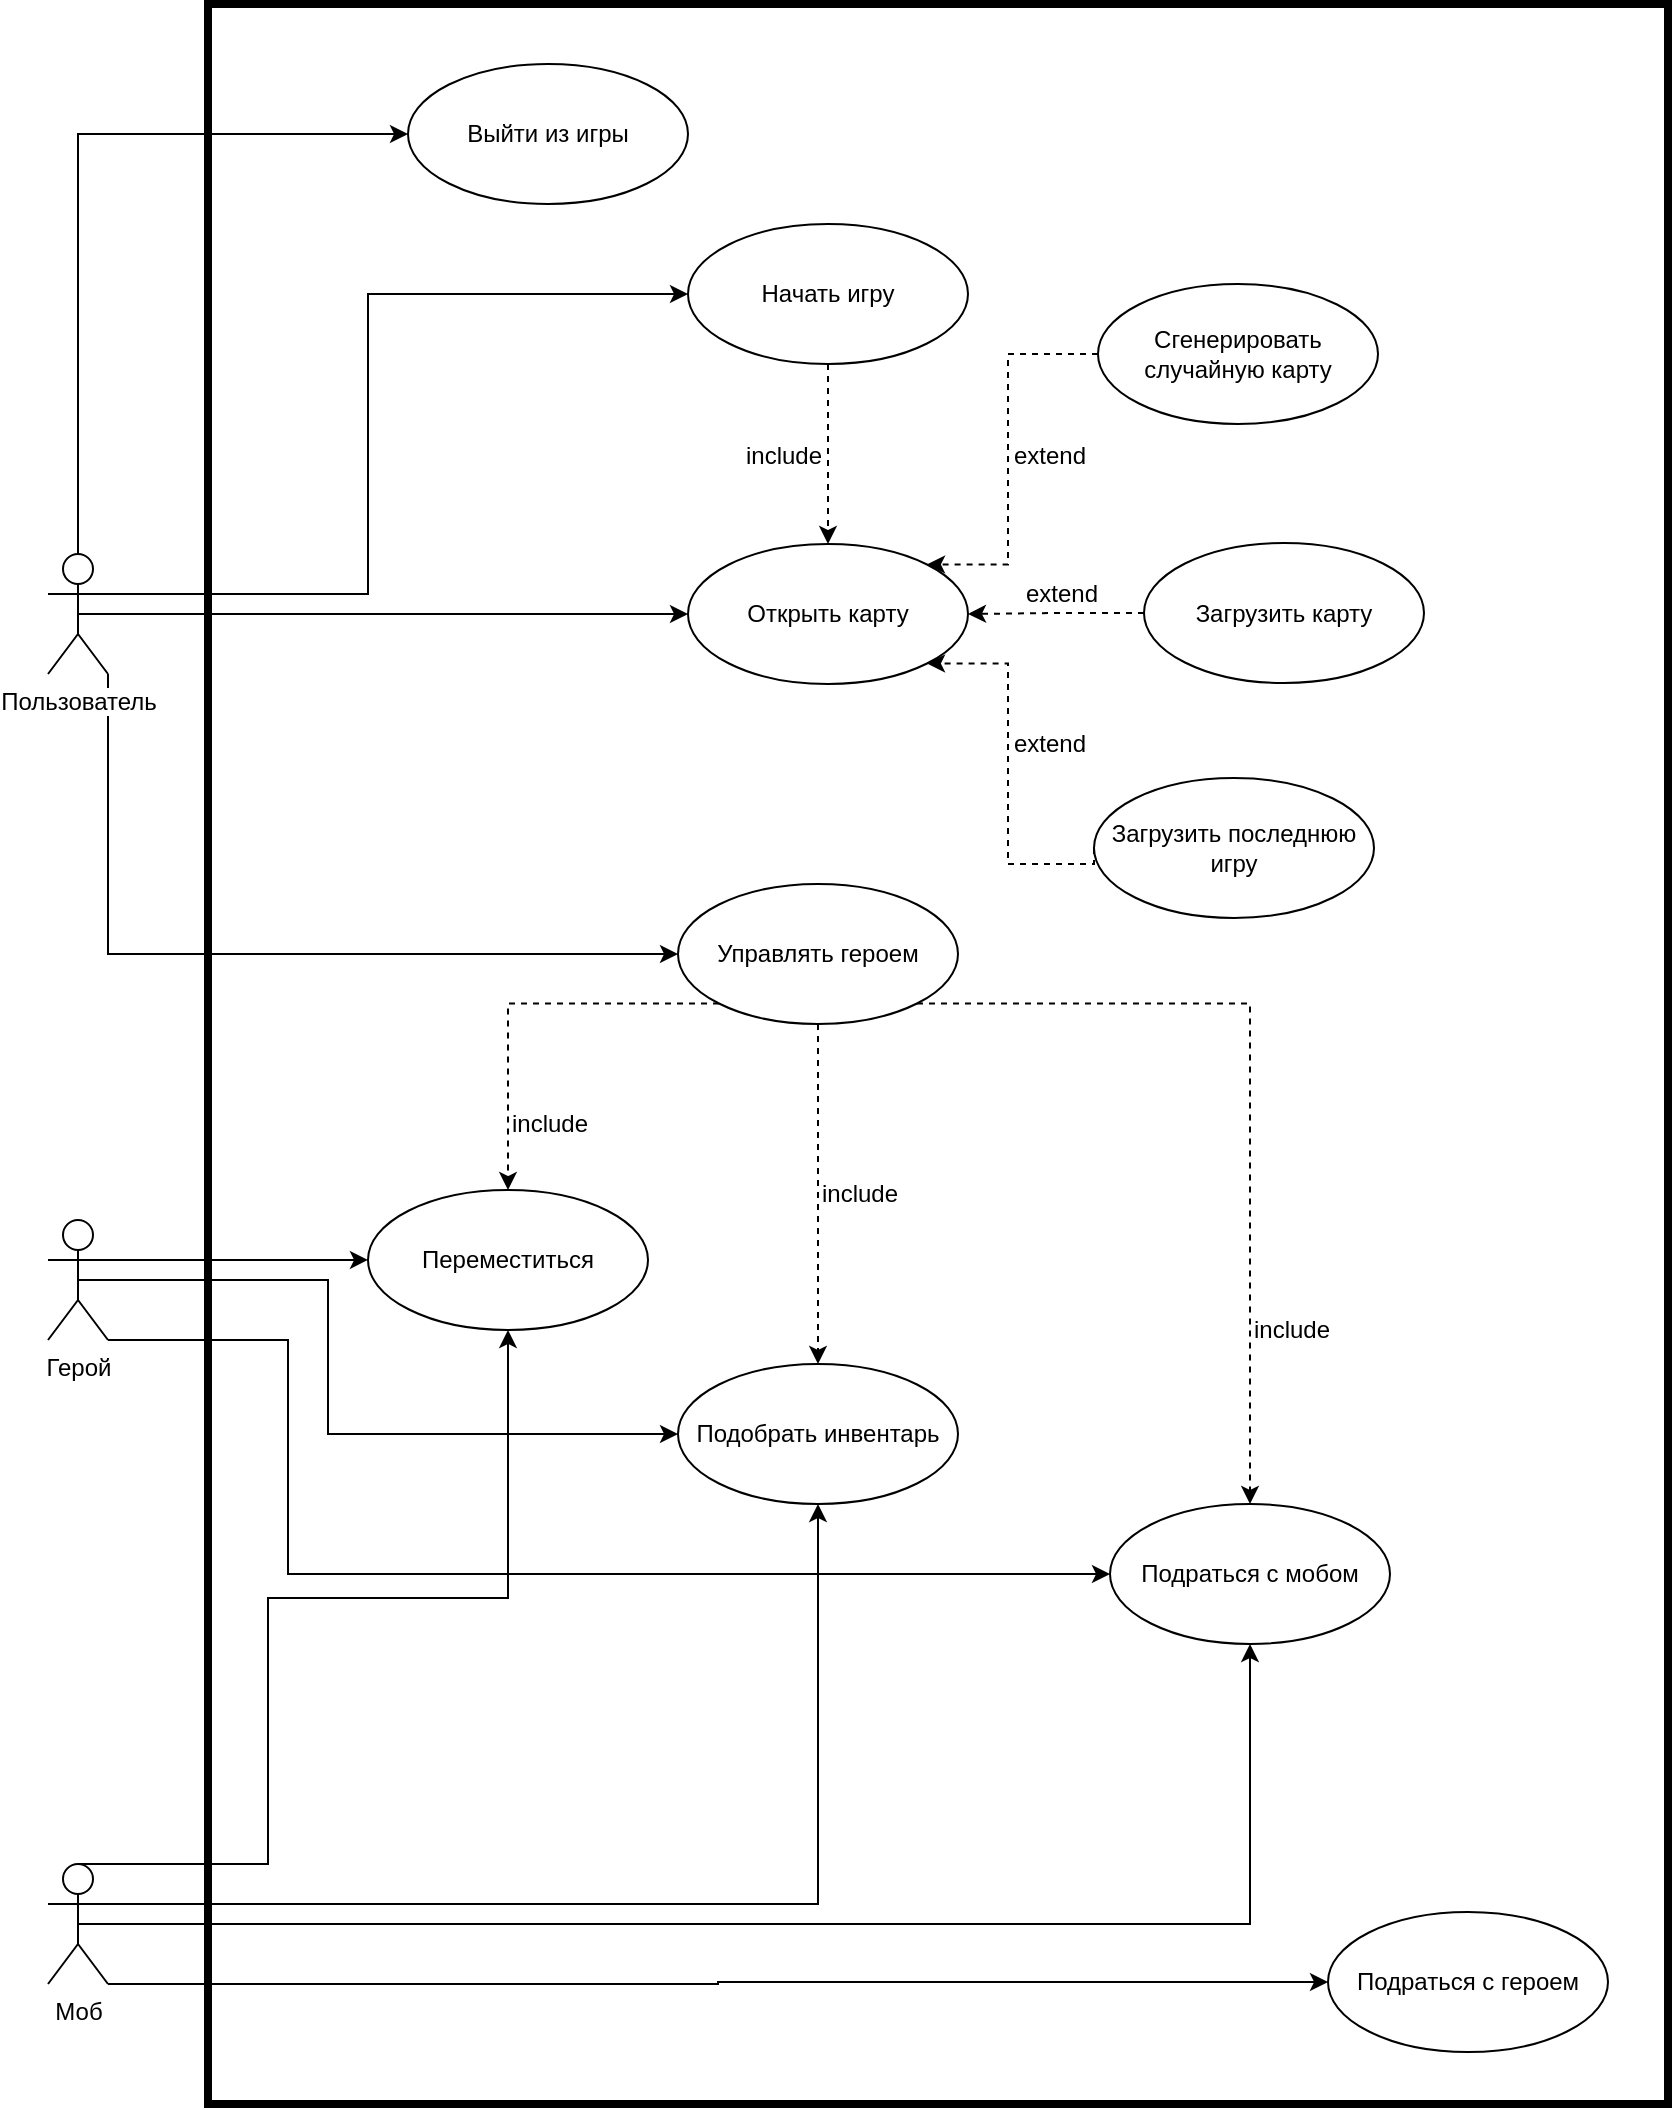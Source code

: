 <mxfile version="10.7.9" type="device"><diagram id="pj-K7wflSxXthYhxRBKL" name="Page-1"><mxGraphModel dx="2154" dy="1947" grid="1" gridSize="10" guides="1" tooltips="1" connect="1" arrows="1" fold="1" page="1" pageScale="1" pageWidth="827" pageHeight="1169" math="0" shadow="0"><root><mxCell id="0"/><mxCell id="1" parent="0"/><mxCell id="JGLZYxaDr8coj9kzpkR--42" style="edgeStyle=orthogonalEdgeStyle;rounded=0;orthogonalLoop=1;jettySize=auto;html=1;exitX=1;exitY=0.333;exitDx=0;exitDy=0;exitPerimeter=0;" parent="1" source="JGLZYxaDr8coj9kzpkR--1" target="JGLZYxaDr8coj9kzpkR--19" edge="1"><mxGeometry relative="1" as="geometry"><Array as="points"><mxPoint x="70" y="75"/><mxPoint x="70" y="-75"/></Array></mxGeometry></mxCell><mxCell id="giA-H3ustpqe0j80pSH7-3" style="edgeStyle=orthogonalEdgeStyle;rounded=0;orthogonalLoop=1;jettySize=auto;html=1;exitX=0.5;exitY=0.5;exitDx=0;exitDy=0;exitPerimeter=0;entryX=0;entryY=0.5;entryDx=0;entryDy=0;" parent="1" source="JGLZYxaDr8coj9kzpkR--1" target="JGLZYxaDr8coj9kzpkR--4" edge="1"><mxGeometry relative="1" as="geometry"/></mxCell><mxCell id="giA-H3ustpqe0j80pSH7-13" style="edgeStyle=orthogonalEdgeStyle;rounded=0;orthogonalLoop=1;jettySize=auto;html=1;exitX=0.5;exitY=0;exitDx=0;exitDy=0;exitPerimeter=0;entryX=0;entryY=0.5;entryDx=0;entryDy=0;" parent="1" source="JGLZYxaDr8coj9kzpkR--1" target="JGLZYxaDr8coj9kzpkR--5" edge="1"><mxGeometry relative="1" as="geometry"/></mxCell><mxCell id="giA-H3ustpqe0j80pSH7-16" style="edgeStyle=orthogonalEdgeStyle;rounded=0;orthogonalLoop=1;jettySize=auto;html=1;exitX=1;exitY=1;exitDx=0;exitDy=0;exitPerimeter=0;entryX=0;entryY=0.5;entryDx=0;entryDy=0;" parent="1" source="JGLZYxaDr8coj9kzpkR--1" target="giA-H3ustpqe0j80pSH7-15" edge="1"><mxGeometry relative="1" as="geometry"/></mxCell><mxCell id="JGLZYxaDr8coj9kzpkR--1" value="Пользователь" style="shape=umlActor;verticalLabelPosition=bottom;labelBackgroundColor=#ffffff;verticalAlign=top;html=1;" parent="1" vertex="1"><mxGeometry x="-90" y="55" width="30" height="60" as="geometry"/></mxCell><mxCell id="JGLZYxaDr8coj9kzpkR--4" value="Открыть карту" style="ellipse;whiteSpace=wrap;html=1;" parent="1" vertex="1"><mxGeometry x="230" y="50" width="140" height="70" as="geometry"/></mxCell><mxCell id="JGLZYxaDr8coj9kzpkR--5" value="Выйти из игры" style="ellipse;whiteSpace=wrap;html=1;" parent="1" vertex="1"><mxGeometry x="90" y="-190" width="140" height="70" as="geometry"/></mxCell><mxCell id="giA-H3ustpqe0j80pSH7-6" style="edgeStyle=orthogonalEdgeStyle;rounded=0;orthogonalLoop=1;jettySize=auto;html=1;exitX=0;exitY=0.5;exitDx=0;exitDy=0;entryX=1;entryY=0;entryDx=0;entryDy=0;dashed=1;" parent="1" source="JGLZYxaDr8coj9kzpkR--9" target="JGLZYxaDr8coj9kzpkR--4" edge="1"><mxGeometry relative="1" as="geometry"><Array as="points"><mxPoint x="390" y="-45"/><mxPoint x="390" y="60"/></Array></mxGeometry></mxCell><mxCell id="JGLZYxaDr8coj9kzpkR--9" value="Сгенерировать случайную карту" style="ellipse;whiteSpace=wrap;html=1;" parent="1" vertex="1"><mxGeometry x="435" y="-80" width="140" height="70" as="geometry"/></mxCell><mxCell id="giA-H3ustpqe0j80pSH7-7" style="edgeStyle=orthogonalEdgeStyle;rounded=0;orthogonalLoop=1;jettySize=auto;html=1;exitX=0;exitY=0.5;exitDx=0;exitDy=0;entryX=1;entryY=0.5;entryDx=0;entryDy=0;dashed=1;" parent="1" source="JGLZYxaDr8coj9kzpkR--10" target="JGLZYxaDr8coj9kzpkR--4" edge="1"><mxGeometry relative="1" as="geometry"/></mxCell><mxCell id="JGLZYxaDr8coj9kzpkR--10" value="Загрузить карту" style="ellipse;whiteSpace=wrap;html=1;" parent="1" vertex="1"><mxGeometry x="458" y="49.5" width="140" height="70" as="geometry"/></mxCell><mxCell id="giA-H3ustpqe0j80pSH7-4" style="edgeStyle=orthogonalEdgeStyle;rounded=0;orthogonalLoop=1;jettySize=auto;html=1;exitX=0.5;exitY=1;exitDx=0;exitDy=0;entryX=0.5;entryY=0;entryDx=0;entryDy=0;dashed=1;" parent="1" source="JGLZYxaDr8coj9kzpkR--19" target="JGLZYxaDr8coj9kzpkR--4" edge="1"><mxGeometry relative="1" as="geometry"/></mxCell><mxCell id="JGLZYxaDr8coj9kzpkR--19" value="Начать игру" style="ellipse;whiteSpace=wrap;html=1;" parent="1" vertex="1"><mxGeometry x="230" y="-110" width="140" height="70" as="geometry"/></mxCell><mxCell id="JGLZYxaDr8coj9kzpkR--22" value="Переместиться" style="ellipse;whiteSpace=wrap;html=1;" parent="1" vertex="1"><mxGeometry x="70" y="373" width="140" height="70" as="geometry"/></mxCell><mxCell id="JGLZYxaDr8coj9kzpkR--23" value="&lt;div&gt;Подраться с мобом&lt;br&gt;&lt;/div&gt;" style="ellipse;whiteSpace=wrap;html=1;" parent="1" vertex="1"><mxGeometry x="441" y="530" width="140" height="70" as="geometry"/></mxCell><mxCell id="JGLZYxaDr8coj9kzpkR--24" value="Подобрать инвентарь" style="ellipse;whiteSpace=wrap;html=1;" parent="1" vertex="1"><mxGeometry x="225" y="460" width="140" height="70" as="geometry"/></mxCell><mxCell id="giA-H3ustpqe0j80pSH7-8" style="edgeStyle=orthogonalEdgeStyle;rounded=0;orthogonalLoop=1;jettySize=auto;html=1;exitX=0;exitY=0.5;exitDx=0;exitDy=0;entryX=1;entryY=1;entryDx=0;entryDy=0;dashed=1;" parent="1" source="giA-H3ustpqe0j80pSH7-5" target="JGLZYxaDr8coj9kzpkR--4" edge="1"><mxGeometry relative="1" as="geometry"><Array as="points"><mxPoint x="390" y="210"/><mxPoint x="390" y="110"/></Array></mxGeometry></mxCell><mxCell id="giA-H3ustpqe0j80pSH7-5" value="Загрузить последнюю игру" style="ellipse;whiteSpace=wrap;html=1;" parent="1" vertex="1"><mxGeometry x="433" y="167" width="140" height="70" as="geometry"/></mxCell><mxCell id="giA-H3ustpqe0j80pSH7-9" value="include" style="text;html=1;resizable=0;points=[];autosize=1;align=left;verticalAlign=top;spacingTop=-4;" parent="1" vertex="1"><mxGeometry x="257" y="-4" width="60" height="20" as="geometry"/></mxCell><mxCell id="giA-H3ustpqe0j80pSH7-10" value="&lt;div&gt;extend&lt;/div&gt;" style="text;html=1;resizable=0;points=[];autosize=1;align=left;verticalAlign=top;spacingTop=-4;" parent="1" vertex="1"><mxGeometry x="391" y="-4" width="50" height="20" as="geometry"/></mxCell><mxCell id="giA-H3ustpqe0j80pSH7-11" value="&lt;div&gt;extend&lt;/div&gt;" style="text;html=1;resizable=0;points=[];autosize=1;align=left;verticalAlign=top;spacingTop=-4;" parent="1" vertex="1"><mxGeometry x="397" y="64.5" width="50" height="20" as="geometry"/></mxCell><mxCell id="giA-H3ustpqe0j80pSH7-12" value="&lt;div&gt;extend&lt;/div&gt;" style="text;html=1;resizable=0;points=[];autosize=1;align=left;verticalAlign=top;spacingTop=-4;" parent="1" vertex="1"><mxGeometry x="391" y="140" width="50" height="20" as="geometry"/></mxCell><mxCell id="giA-H3ustpqe0j80pSH7-18" style="edgeStyle=orthogonalEdgeStyle;rounded=0;orthogonalLoop=1;jettySize=auto;html=1;exitX=1;exitY=0.333;exitDx=0;exitDy=0;exitPerimeter=0;" parent="1" source="giA-H3ustpqe0j80pSH7-14" target="JGLZYxaDr8coj9kzpkR--22" edge="1"><mxGeometry relative="1" as="geometry"/></mxCell><mxCell id="giA-H3ustpqe0j80pSH7-19" style="edgeStyle=orthogonalEdgeStyle;rounded=0;orthogonalLoop=1;jettySize=auto;html=1;exitX=0.5;exitY=0.5;exitDx=0;exitDy=0;exitPerimeter=0;entryX=0;entryY=0.5;entryDx=0;entryDy=0;" parent="1" source="giA-H3ustpqe0j80pSH7-14" target="JGLZYxaDr8coj9kzpkR--24" edge="1"><mxGeometry relative="1" as="geometry"><Array as="points"><mxPoint x="50" y="418"/><mxPoint x="50" y="495"/></Array></mxGeometry></mxCell><mxCell id="giA-H3ustpqe0j80pSH7-20" style="edgeStyle=orthogonalEdgeStyle;rounded=0;orthogonalLoop=1;jettySize=auto;html=1;exitX=1;exitY=1;exitDx=0;exitDy=0;exitPerimeter=0;entryX=0;entryY=0.5;entryDx=0;entryDy=0;" parent="1" source="giA-H3ustpqe0j80pSH7-14" target="JGLZYxaDr8coj9kzpkR--23" edge="1"><mxGeometry relative="1" as="geometry"><Array as="points"><mxPoint x="30" y="448"/><mxPoint x="30" y="565"/></Array></mxGeometry></mxCell><mxCell id="giA-H3ustpqe0j80pSH7-14" value="Герой" style="shape=umlActor;verticalLabelPosition=bottom;labelBackgroundColor=#ffffff;verticalAlign=top;html=1;" parent="1" vertex="1"><mxGeometry x="-90" y="388" width="30" height="60" as="geometry"/></mxCell><mxCell id="giA-H3ustpqe0j80pSH7-21" style="edgeStyle=orthogonalEdgeStyle;rounded=0;orthogonalLoop=1;jettySize=auto;html=1;exitX=0;exitY=1;exitDx=0;exitDy=0;dashed=1;" parent="1" source="giA-H3ustpqe0j80pSH7-15" target="JGLZYxaDr8coj9kzpkR--22" edge="1"><mxGeometry relative="1" as="geometry"/></mxCell><mxCell id="giA-H3ustpqe0j80pSH7-22" style="edgeStyle=orthogonalEdgeStyle;rounded=0;orthogonalLoop=1;jettySize=auto;html=1;exitX=0.5;exitY=1;exitDx=0;exitDy=0;dashed=1;" parent="1" source="giA-H3ustpqe0j80pSH7-15" target="JGLZYxaDr8coj9kzpkR--24" edge="1"><mxGeometry relative="1" as="geometry"/></mxCell><mxCell id="giA-H3ustpqe0j80pSH7-23" style="edgeStyle=orthogonalEdgeStyle;rounded=0;orthogonalLoop=1;jettySize=auto;html=1;exitX=1;exitY=1;exitDx=0;exitDy=0;dashed=1;" parent="1" source="giA-H3ustpqe0j80pSH7-15" target="JGLZYxaDr8coj9kzpkR--23" edge="1"><mxGeometry relative="1" as="geometry"/></mxCell><mxCell id="giA-H3ustpqe0j80pSH7-15" value="Управлять героем" style="ellipse;whiteSpace=wrap;html=1;" parent="1" vertex="1"><mxGeometry x="225" y="220" width="140" height="70" as="geometry"/></mxCell><mxCell id="giA-H3ustpqe0j80pSH7-24" value="include" style="text;html=1;resizable=0;points=[];autosize=1;align=left;verticalAlign=top;spacingTop=-4;" parent="1" vertex="1"><mxGeometry x="140" y="330" width="60" height="20" as="geometry"/></mxCell><mxCell id="giA-H3ustpqe0j80pSH7-25" value="include" style="text;html=1;resizable=0;points=[];autosize=1;align=left;verticalAlign=top;spacingTop=-4;" parent="1" vertex="1"><mxGeometry x="295" y="365" width="60" height="20" as="geometry"/></mxCell><mxCell id="giA-H3ustpqe0j80pSH7-26" value="include" style="text;html=1;resizable=0;points=[];autosize=1;align=left;verticalAlign=top;spacingTop=-4;" parent="1" vertex="1"><mxGeometry x="511" y="433" width="60" height="20" as="geometry"/></mxCell><mxCell id="giA-H3ustpqe0j80pSH7-33" style="edgeStyle=orthogonalEdgeStyle;rounded=0;orthogonalLoop=1;jettySize=auto;html=1;exitX=0.5;exitY=0;exitDx=0;exitDy=0;exitPerimeter=0;entryX=0.5;entryY=1;entryDx=0;entryDy=0;" parent="1" source="giA-H3ustpqe0j80pSH7-27" target="JGLZYxaDr8coj9kzpkR--22" edge="1"><mxGeometry relative="1" as="geometry"><Array as="points"><mxPoint x="20" y="710"/><mxPoint x="20" y="577"/><mxPoint x="140" y="577"/></Array></mxGeometry></mxCell><mxCell id="giA-H3ustpqe0j80pSH7-35" style="edgeStyle=orthogonalEdgeStyle;rounded=0;orthogonalLoop=1;jettySize=auto;html=1;exitX=1;exitY=0.333;exitDx=0;exitDy=0;exitPerimeter=0;entryX=0.5;entryY=1;entryDx=0;entryDy=0;" parent="1" source="giA-H3ustpqe0j80pSH7-27" target="JGLZYxaDr8coj9kzpkR--24" edge="1"><mxGeometry relative="1" as="geometry"/></mxCell><mxCell id="giA-H3ustpqe0j80pSH7-36" style="edgeStyle=orthogonalEdgeStyle;rounded=0;orthogonalLoop=1;jettySize=auto;html=1;exitX=0.5;exitY=0.5;exitDx=0;exitDy=0;exitPerimeter=0;entryX=0.5;entryY=1;entryDx=0;entryDy=0;" parent="1" source="giA-H3ustpqe0j80pSH7-27" target="JGLZYxaDr8coj9kzpkR--23" edge="1"><mxGeometry relative="1" as="geometry"/></mxCell><mxCell id="giA-H3ustpqe0j80pSH7-37" style="edgeStyle=orthogonalEdgeStyle;rounded=0;orthogonalLoop=1;jettySize=auto;html=1;exitX=1;exitY=1;exitDx=0;exitDy=0;exitPerimeter=0;entryX=0;entryY=0.5;entryDx=0;entryDy=0;" parent="1" source="giA-H3ustpqe0j80pSH7-27" target="giA-H3ustpqe0j80pSH7-32" edge="1"><mxGeometry relative="1" as="geometry"><Array as="points"><mxPoint x="245" y="770"/><mxPoint x="245" y="769"/></Array></mxGeometry></mxCell><mxCell id="giA-H3ustpqe0j80pSH7-27" value="Моб" style="shape=umlActor;verticalLabelPosition=bottom;labelBackgroundColor=#ffffff;verticalAlign=top;html=1;" parent="1" vertex="1"><mxGeometry x="-90" y="710" width="30" height="60" as="geometry"/></mxCell><mxCell id="giA-H3ustpqe0j80pSH7-32" value="&lt;div&gt;Подраться с героем&lt;br&gt;&lt;/div&gt;" style="ellipse;whiteSpace=wrap;html=1;" parent="1" vertex="1"><mxGeometry x="550" y="734" width="140" height="70" as="geometry"/></mxCell><mxCell id="giA-H3ustpqe0j80pSH7-38" value="" style="rounded=0;whiteSpace=wrap;html=1;fillColor=none;strokeWidth=4;" parent="1" vertex="1"><mxGeometry x="-10" y="-220" width="730" height="1050" as="geometry"/></mxCell></root></mxGraphModel></diagram></mxfile>